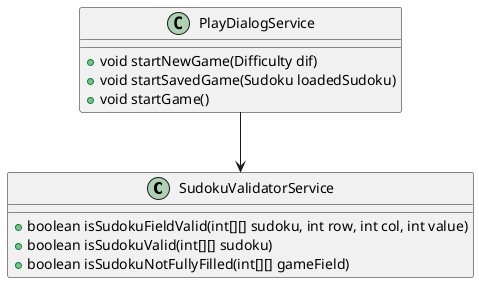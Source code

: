 @startuml
class SudokuValidatorService {
	+ boolean isSudokuFieldValid(int[][] sudoku, int row, int col, int value)
	+ boolean isSudokuValid(int[][] sudoku)
   + boolean isSudokuNotFullyFilled(int[][] gameField)
}

class PlayDialogService {
   + void startNewGame(Difficulty dif) 
   + void startSavedGame(Sudoku loadedSudoku)
   + void startGame()
}

PlayDialogService --> SudokuValidatorService
@enduml
